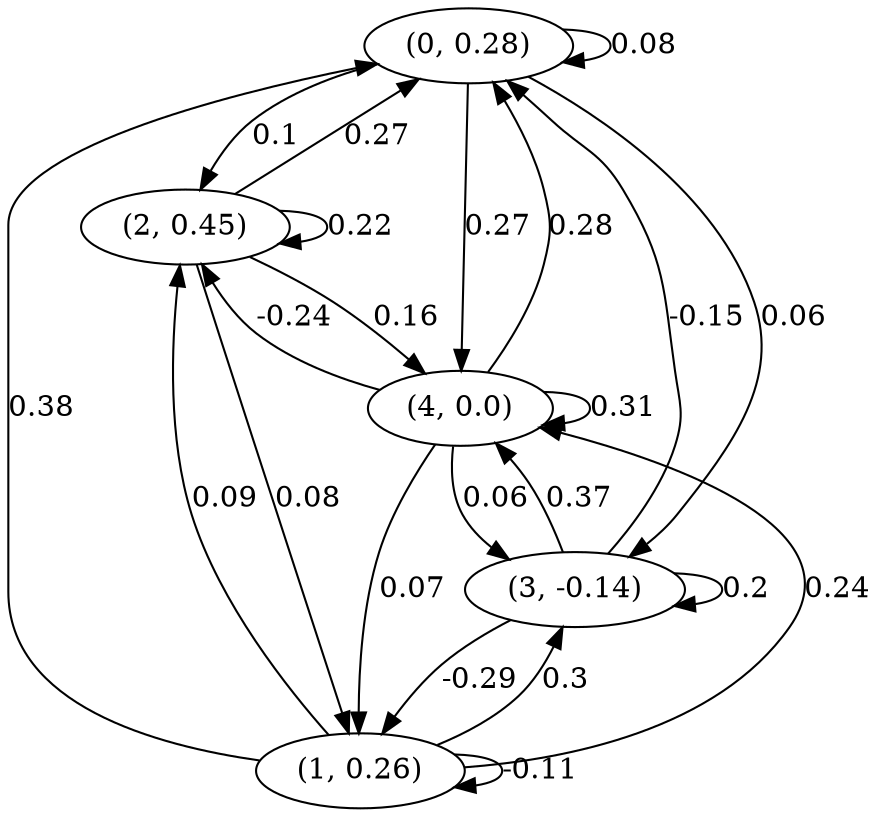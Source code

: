 digraph {
    0 [ label = "(0, 0.28)" ]
    1 [ label = "(1, 0.26)" ]
    2 [ label = "(2, 0.45)" ]
    3 [ label = "(3, -0.14)" ]
    4 [ label = "(4, 0.0)" ]
    0 -> 0 [ label = "0.08" ]
    1 -> 1 [ label = "-0.11" ]
    2 -> 2 [ label = "0.22" ]
    3 -> 3 [ label = "0.2" ]
    4 -> 4 [ label = "0.31" ]
    1 -> 0 [ label = "0.38" ]
    2 -> 0 [ label = "0.27" ]
    3 -> 0 [ label = "-0.15" ]
    4 -> 0 [ label = "0.28" ]
    2 -> 1 [ label = "0.08" ]
    3 -> 1 [ label = "-0.29" ]
    4 -> 1 [ label = "0.07" ]
    0 -> 2 [ label = "0.1" ]
    1 -> 2 [ label = "0.09" ]
    4 -> 2 [ label = "-0.24" ]
    0 -> 3 [ label = "0.06" ]
    1 -> 3 [ label = "0.3" ]
    4 -> 3 [ label = "0.06" ]
    0 -> 4 [ label = "0.27" ]
    1 -> 4 [ label = "0.24" ]
    2 -> 4 [ label = "0.16" ]
    3 -> 4 [ label = "0.37" ]
}

